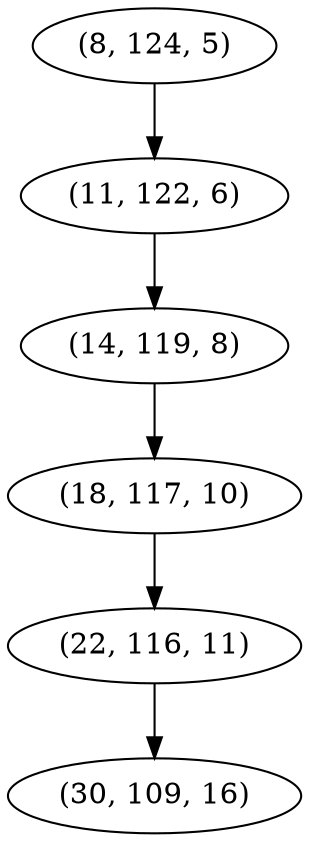 digraph tree {
    "(8, 124, 5)";
    "(11, 122, 6)";
    "(14, 119, 8)";
    "(18, 117, 10)";
    "(22, 116, 11)";
    "(30, 109, 16)";
    "(8, 124, 5)" -> "(11, 122, 6)";
    "(11, 122, 6)" -> "(14, 119, 8)";
    "(14, 119, 8)" -> "(18, 117, 10)";
    "(18, 117, 10)" -> "(22, 116, 11)";
    "(22, 116, 11)" -> "(30, 109, 16)";
}
